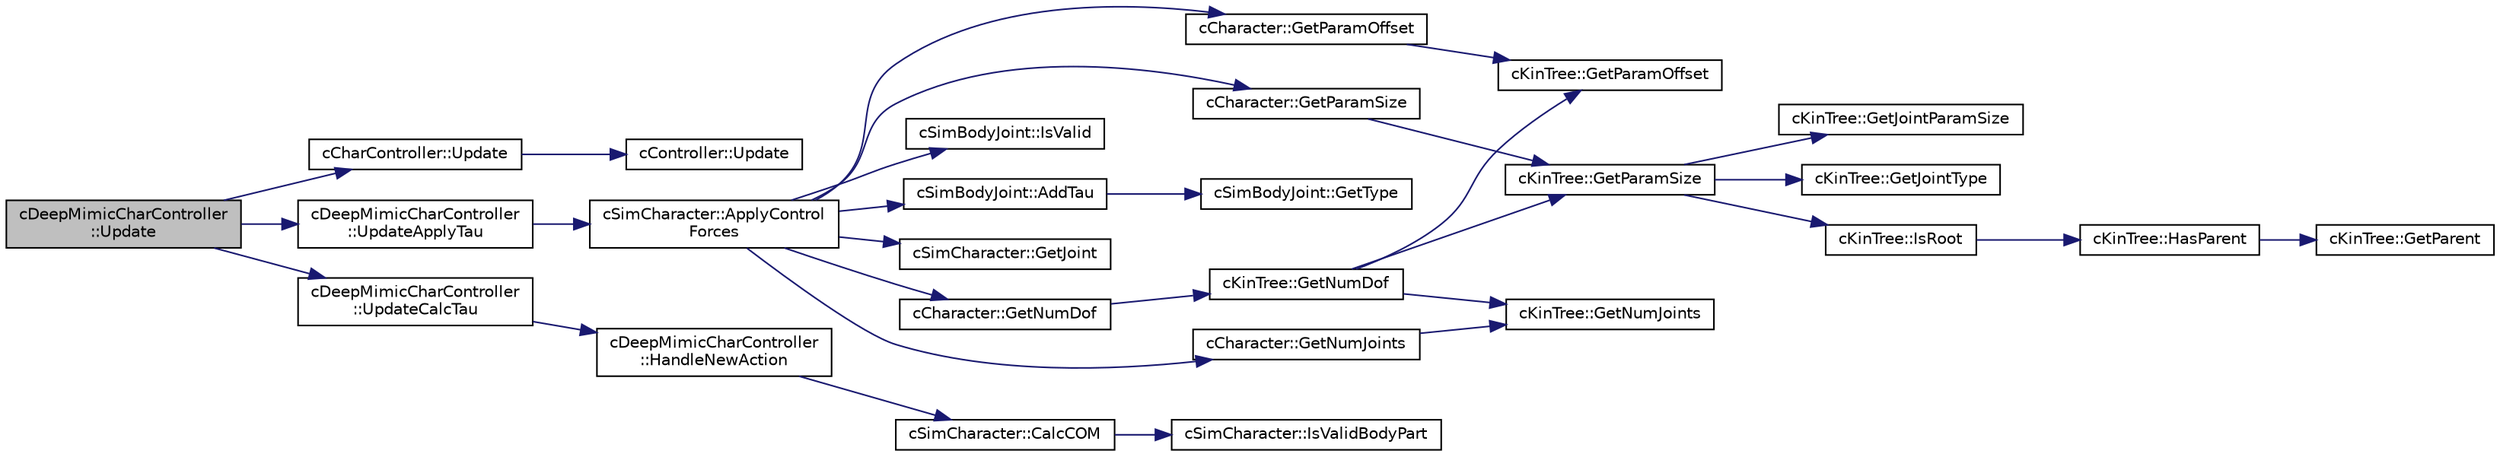 digraph "cDeepMimicCharController::Update"
{
 // LATEX_PDF_SIZE
  edge [fontname="Helvetica",fontsize="10",labelfontname="Helvetica",labelfontsize="10"];
  node [fontname="Helvetica",fontsize="10",shape=record];
  rankdir="LR";
  Node1 [label="cDeepMimicCharController\l::Update",height=0.2,width=0.4,color="black", fillcolor="grey75", style="filled", fontcolor="black",tooltip=" "];
  Node1 -> Node2 [color="midnightblue",fontsize="10",style="solid",fontname="Helvetica"];
  Node2 [label="cCharController::Update",height=0.2,width=0.4,color="black", fillcolor="white", style="filled",URL="$classc_char_controller.html#ad9384312094514d54c7e1fb7a0a29464",tooltip=" "];
  Node2 -> Node3 [color="midnightblue",fontsize="10",style="solid",fontname="Helvetica"];
  Node3 [label="cController::Update",height=0.2,width=0.4,color="black", fillcolor="white", style="filled",URL="$classc_controller.html#a951e8d4ff712c6879b57de3771a59f25",tooltip=" "];
  Node1 -> Node4 [color="midnightblue",fontsize="10",style="solid",fontname="Helvetica"];
  Node4 [label="cDeepMimicCharController\l::UpdateApplyTau",height=0.2,width=0.4,color="black", fillcolor="white", style="filled",URL="$classc_deep_mimic_char_controller.html#ad81fc04cfa280e13aad6cc775e64518b",tooltip=" "];
  Node4 -> Node5 [color="midnightblue",fontsize="10",style="solid",fontname="Helvetica"];
  Node5 [label="cSimCharacter::ApplyControl\lForces",height=0.2,width=0.4,color="black", fillcolor="white", style="filled",URL="$classc_sim_character.html#a501a390bbce75b596b5dbca026a8c056",tooltip=" "];
  Node5 -> Node6 [color="midnightblue",fontsize="10",style="solid",fontname="Helvetica"];
  Node6 [label="cSimBodyJoint::AddTau",height=0.2,width=0.4,color="black", fillcolor="white", style="filled",URL="$classc_sim_body_joint.html#a513fe6858ddac24400b81580020ab28d",tooltip=" "];
  Node6 -> Node7 [color="midnightblue",fontsize="10",style="solid",fontname="Helvetica"];
  Node7 [label="cSimBodyJoint::GetType",height=0.2,width=0.4,color="black", fillcolor="white", style="filled",URL="$classc_sim_body_joint.html#a1bbcce2303bd3d8a592917c17d561b99",tooltip=" "];
  Node5 -> Node8 [color="midnightblue",fontsize="10",style="solid",fontname="Helvetica"];
  Node8 [label="cSimCharacter::GetJoint",height=0.2,width=0.4,color="black", fillcolor="white", style="filled",URL="$classc_sim_character.html#aa0a30cfb05967fad8b59dd9adfa6f23a",tooltip=" "];
  Node5 -> Node9 [color="midnightblue",fontsize="10",style="solid",fontname="Helvetica"];
  Node9 [label="cCharacter::GetNumDof",height=0.2,width=0.4,color="black", fillcolor="white", style="filled",URL="$classc_character.html#a599bb487669886ea5a6e827186713372",tooltip=" "];
  Node9 -> Node10 [color="midnightblue",fontsize="10",style="solid",fontname="Helvetica"];
  Node10 [label="cKinTree::GetNumDof",height=0.2,width=0.4,color="black", fillcolor="white", style="filled",URL="$classc_kin_tree.html#abb4cab7f985f62308d4b36fdcd5c6145",tooltip=" "];
  Node10 -> Node11 [color="midnightblue",fontsize="10",style="solid",fontname="Helvetica"];
  Node11 [label="cKinTree::GetNumJoints",height=0.2,width=0.4,color="black", fillcolor="white", style="filled",URL="$classc_kin_tree.html#ac840b501e27e6ce46d208b7d033f21d4",tooltip=" "];
  Node10 -> Node12 [color="midnightblue",fontsize="10",style="solid",fontname="Helvetica"];
  Node12 [label="cKinTree::GetParamOffset",height=0.2,width=0.4,color="black", fillcolor="white", style="filled",URL="$classc_kin_tree.html#aba4aced4cc6c401006617e288e84e723",tooltip=" "];
  Node10 -> Node13 [color="midnightblue",fontsize="10",style="solid",fontname="Helvetica"];
  Node13 [label="cKinTree::GetParamSize",height=0.2,width=0.4,color="black", fillcolor="white", style="filled",URL="$classc_kin_tree.html#ad5d21e19a354b6e8f5406e9167f12161",tooltip=" "];
  Node13 -> Node14 [color="midnightblue",fontsize="10",style="solid",fontname="Helvetica"];
  Node14 [label="cKinTree::GetJointParamSize",height=0.2,width=0.4,color="black", fillcolor="white", style="filled",URL="$classc_kin_tree.html#a9c308e9e4654d96bcc47ba02770a06ea",tooltip=" "];
  Node13 -> Node15 [color="midnightblue",fontsize="10",style="solid",fontname="Helvetica"];
  Node15 [label="cKinTree::GetJointType",height=0.2,width=0.4,color="black", fillcolor="white", style="filled",URL="$classc_kin_tree.html#a891d52af51a7a1bced694634c2f70ee9",tooltip=" "];
  Node13 -> Node16 [color="midnightblue",fontsize="10",style="solid",fontname="Helvetica"];
  Node16 [label="cKinTree::IsRoot",height=0.2,width=0.4,color="black", fillcolor="white", style="filled",URL="$classc_kin_tree.html#ab4c2a8b42b254dc54e15e71684045a0a",tooltip=" "];
  Node16 -> Node17 [color="midnightblue",fontsize="10",style="solid",fontname="Helvetica"];
  Node17 [label="cKinTree::HasParent",height=0.2,width=0.4,color="black", fillcolor="white", style="filled",URL="$classc_kin_tree.html#a434aca959d5ef55a491381c7b8d90527",tooltip=" "];
  Node17 -> Node18 [color="midnightblue",fontsize="10",style="solid",fontname="Helvetica"];
  Node18 [label="cKinTree::GetParent",height=0.2,width=0.4,color="black", fillcolor="white", style="filled",URL="$classc_kin_tree.html#a593b283c1ce6a9fa8eb75cb9dc7396f6",tooltip=" "];
  Node5 -> Node19 [color="midnightblue",fontsize="10",style="solid",fontname="Helvetica"];
  Node19 [label="cCharacter::GetNumJoints",height=0.2,width=0.4,color="black", fillcolor="white", style="filled",URL="$classc_character.html#a0c72f03cec78cc23a9376db72f2f3e9c",tooltip=" "];
  Node19 -> Node11 [color="midnightblue",fontsize="10",style="solid",fontname="Helvetica"];
  Node5 -> Node20 [color="midnightblue",fontsize="10",style="solid",fontname="Helvetica"];
  Node20 [label="cCharacter::GetParamOffset",height=0.2,width=0.4,color="black", fillcolor="white", style="filled",URL="$classc_character.html#a35607d7b28def062e62358ba1b1d4dcc",tooltip=" "];
  Node20 -> Node12 [color="midnightblue",fontsize="10",style="solid",fontname="Helvetica"];
  Node5 -> Node21 [color="midnightblue",fontsize="10",style="solid",fontname="Helvetica"];
  Node21 [label="cCharacter::GetParamSize",height=0.2,width=0.4,color="black", fillcolor="white", style="filled",URL="$classc_character.html#af612e6c951b84e172a802824390f37c4",tooltip=" "];
  Node21 -> Node13 [color="midnightblue",fontsize="10",style="solid",fontname="Helvetica"];
  Node5 -> Node22 [color="midnightblue",fontsize="10",style="solid",fontname="Helvetica"];
  Node22 [label="cSimBodyJoint::IsValid",height=0.2,width=0.4,color="black", fillcolor="white", style="filled",URL="$classc_sim_body_joint.html#ad709e5e245e82cd54692b20d023fc18c",tooltip=" "];
  Node1 -> Node23 [color="midnightblue",fontsize="10",style="solid",fontname="Helvetica"];
  Node23 [label="cDeepMimicCharController\l::UpdateCalcTau",height=0.2,width=0.4,color="black", fillcolor="white", style="filled",URL="$classc_deep_mimic_char_controller.html#ad86efbc4b39ab8f28f8cbcb54bb4bed9",tooltip=" "];
  Node23 -> Node24 [color="midnightblue",fontsize="10",style="solid",fontname="Helvetica"];
  Node24 [label="cDeepMimicCharController\l::HandleNewAction",height=0.2,width=0.4,color="black", fillcolor="white", style="filled",URL="$classc_deep_mimic_char_controller.html#a6c991007ba504b151f627d34531c312e",tooltip=" "];
  Node24 -> Node25 [color="midnightblue",fontsize="10",style="solid",fontname="Helvetica"];
  Node25 [label="cSimCharacter::CalcCOM",height=0.2,width=0.4,color="black", fillcolor="white", style="filled",URL="$classc_sim_character.html#a216a57a9629dee80b273dac38d99cdaa",tooltip=" "];
  Node25 -> Node26 [color="midnightblue",fontsize="10",style="solid",fontname="Helvetica"];
  Node26 [label="cSimCharacter::IsValidBodyPart",height=0.2,width=0.4,color="black", fillcolor="white", style="filled",URL="$classc_sim_character.html#af3b06c9e7a66f1f037d547455abee55f",tooltip=" "];
}
